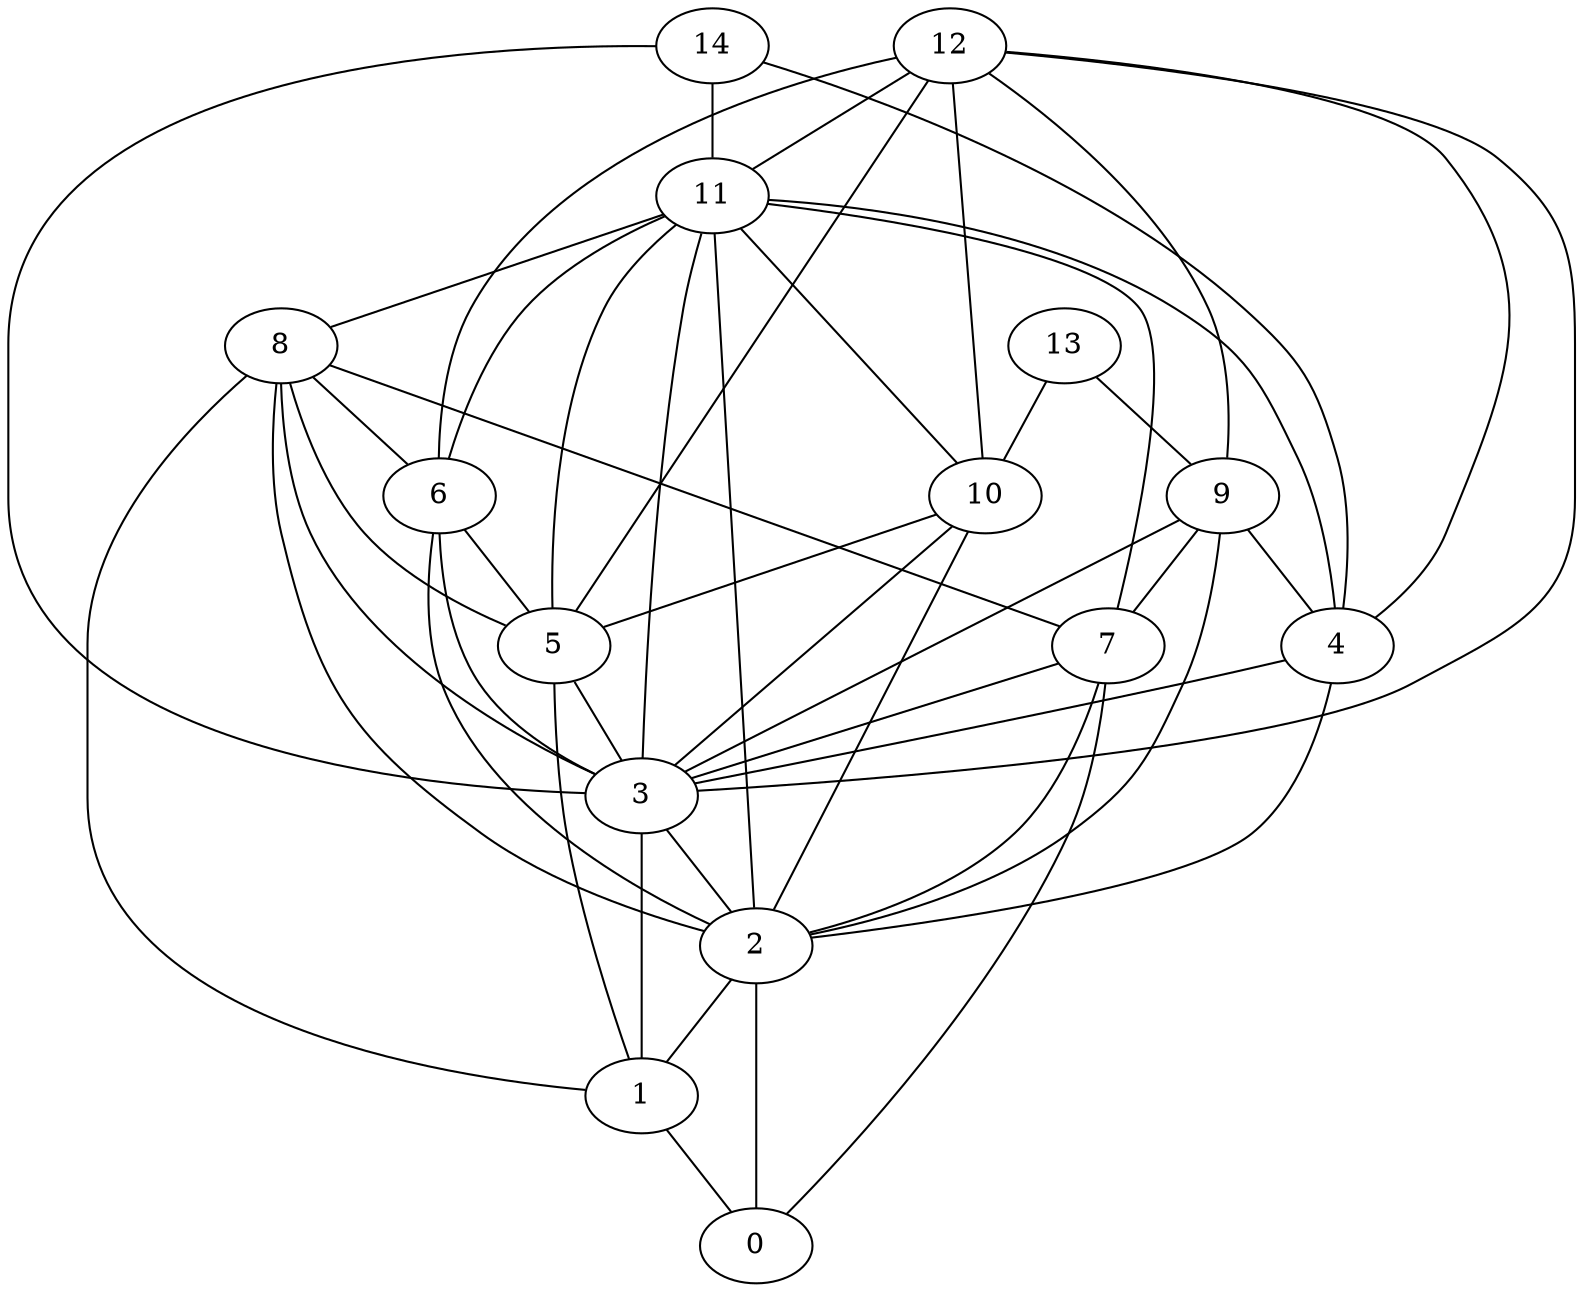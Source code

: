 digraph "sensornet-topology" {
label = "";
rankdir="BT";"0"->"1" [arrowhead = "both"] 
"0"->"2" [arrowhead = "both"] 
"0"->"7" [arrowhead = "both"] 
"1"->"2" [arrowhead = "both"] 
"1"->"3" [arrowhead = "both"] 
"1"->"5" [arrowhead = "both"] 
"1"->"8" [arrowhead = "both"] 
"2"->"3" [arrowhead = "both"] 
"2"->"4" [arrowhead = "both"] 
"2"->"6" [arrowhead = "both"] 
"2"->"7" [arrowhead = "both"] 
"2"->"8" [arrowhead = "both"] 
"2"->"9" [arrowhead = "both"] 
"2"->"10" [arrowhead = "both"] 
"2"->"11" [arrowhead = "both"] 
"3"->"4" [arrowhead = "both"] 
"3"->"5" [arrowhead = "both"] 
"3"->"6" [arrowhead = "both"] 
"3"->"7" [arrowhead = "both"] 
"3"->"8" [arrowhead = "both"] 
"3"->"9" [arrowhead = "both"] 
"3"->"10" [arrowhead = "both"] 
"3"->"11" [arrowhead = "both"] 
"3"->"12" [arrowhead = "both"] 
"3"->"14" [arrowhead = "both"] 
"4"->"9" [arrowhead = "both"] 
"4"->"11" [arrowhead = "both"] 
"4"->"12" [arrowhead = "both"] 
"4"->"14" [arrowhead = "both"] 
"5"->"6" [arrowhead = "both"] 
"5"->"8" [arrowhead = "both"] 
"5"->"10" [arrowhead = "both"] 
"5"->"11" [arrowhead = "both"] 
"5"->"12" [arrowhead = "both"] 
"6"->"8" [arrowhead = "both"] 
"6"->"11" [arrowhead = "both"] 
"6"->"12" [arrowhead = "both"] 
"7"->"8" [arrowhead = "both"] 
"7"->"9" [arrowhead = "both"] 
"7"->"11" [arrowhead = "both"] 
"8"->"11" [arrowhead = "both"] 
"9"->"12" [arrowhead = "both"] 
"9"->"13" [arrowhead = "both"] 
"10"->"11" [arrowhead = "both"] 
"10"->"12" [arrowhead = "both"] 
"10"->"13" [arrowhead = "both"] 
"11"->"12" [arrowhead = "both"] 
"11"->"14" [arrowhead = "both"] 
}